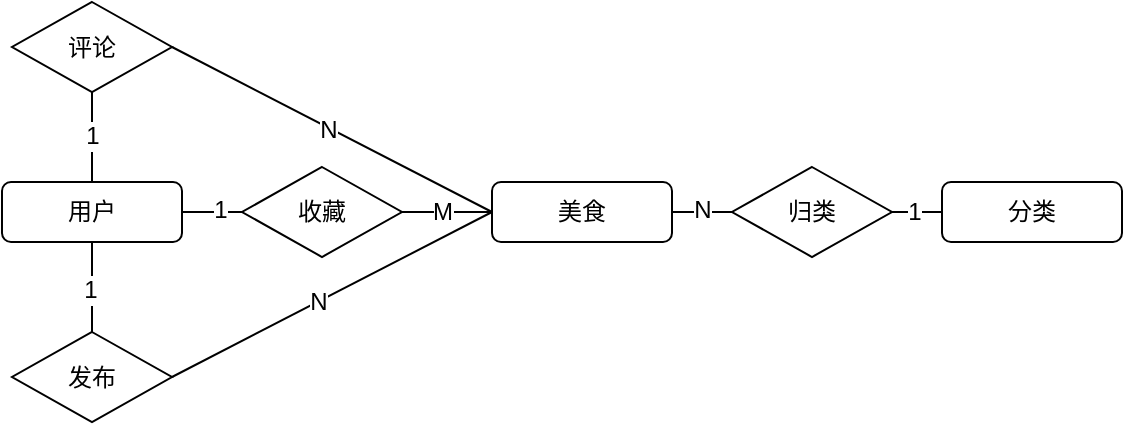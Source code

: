 <mxfile version="26.2.14">
  <diagram name="Page-1" id="9OhKOkV_mPs7GRqaQnFj">
    <mxGraphModel dx="705" dy="780" grid="1" gridSize="15" guides="1" tooltips="1" connect="1" arrows="1" fold="1" page="1" pageScale="1" pageWidth="850" pageHeight="1100" math="0" shadow="0">
      <root>
        <mxCell id="0" />
        <mxCell id="1" parent="0" />
        <mxCell id="NuPOkmNerUYuCZftRO_D-1" value="用户" style="rounded=1;whiteSpace=wrap;html=1;" parent="1" vertex="1">
          <mxGeometry x="90" y="270" width="90" height="30" as="geometry" />
        </mxCell>
        <mxCell id="NuPOkmNerUYuCZftRO_D-24" value="美食" style="rounded=1;whiteSpace=wrap;html=1;" parent="1" vertex="1">
          <mxGeometry x="335" y="270" width="90" height="30" as="geometry" />
        </mxCell>
        <mxCell id="NuPOkmNerUYuCZftRO_D-25" value="收藏" style="rhombus;whiteSpace=wrap;html=1;" parent="1" vertex="1">
          <mxGeometry x="210" y="262.5" width="80" height="45" as="geometry" />
        </mxCell>
        <mxCell id="NuPOkmNerUYuCZftRO_D-26" value="" style="endArrow=none;html=1;rounded=0;fontSize=12;startSize=8;endSize=8;curved=1;exitX=1;exitY=0.5;exitDx=0;exitDy=0;entryX=0;entryY=0.5;entryDx=0;entryDy=0;" parent="1" source="NuPOkmNerUYuCZftRO_D-1" target="NuPOkmNerUYuCZftRO_D-25" edge="1">
          <mxGeometry width="50" height="50" relative="1" as="geometry">
            <mxPoint x="345" y="425" as="sourcePoint" />
            <mxPoint x="395" y="375" as="targetPoint" />
          </mxGeometry>
        </mxCell>
        <mxCell id="NuPOkmNerUYuCZftRO_D-28" value="1" style="edgeLabel;html=1;align=center;verticalAlign=middle;resizable=0;points=[];fontSize=12;" parent="NuPOkmNerUYuCZftRO_D-26" vertex="1" connectable="0">
          <mxGeometry x="0.267" y="1" relative="1" as="geometry">
            <mxPoint as="offset" />
          </mxGeometry>
        </mxCell>
        <mxCell id="NuPOkmNerUYuCZftRO_D-27" value="" style="endArrow=none;html=1;rounded=0;fontSize=12;startSize=8;endSize=8;curved=1;exitX=1;exitY=0.5;exitDx=0;exitDy=0;entryX=0;entryY=0.5;entryDx=0;entryDy=0;" parent="1" source="NuPOkmNerUYuCZftRO_D-25" target="NuPOkmNerUYuCZftRO_D-24" edge="1">
          <mxGeometry width="50" height="50" relative="1" as="geometry">
            <mxPoint x="345" y="425" as="sourcePoint" />
            <mxPoint x="315" y="285" as="targetPoint" />
          </mxGeometry>
        </mxCell>
        <mxCell id="NuPOkmNerUYuCZftRO_D-29" value="M" style="edgeLabel;html=1;align=center;verticalAlign=middle;resizable=0;points=[];fontSize=12;" parent="NuPOkmNerUYuCZftRO_D-27" vertex="1" connectable="0">
          <mxGeometry x="-0.12" relative="1" as="geometry">
            <mxPoint as="offset" />
          </mxGeometry>
        </mxCell>
        <mxCell id="NuPOkmNerUYuCZftRO_D-31" value="评论" style="rhombus;whiteSpace=wrap;html=1;" parent="1" vertex="1">
          <mxGeometry x="95" y="180" width="80" height="45" as="geometry" />
        </mxCell>
        <mxCell id="NuPOkmNerUYuCZftRO_D-32" value="" style="endArrow=none;html=1;rounded=0;fontSize=12;startSize=8;endSize=8;curved=1;entryX=0.5;entryY=1;entryDx=0;entryDy=0;exitX=0.5;exitY=0;exitDx=0;exitDy=0;" parent="1" source="NuPOkmNerUYuCZftRO_D-1" target="NuPOkmNerUYuCZftRO_D-31" edge="1">
          <mxGeometry width="50" height="50" relative="1" as="geometry">
            <mxPoint x="345" y="425" as="sourcePoint" />
            <mxPoint x="395" y="375" as="targetPoint" />
          </mxGeometry>
        </mxCell>
        <mxCell id="NuPOkmNerUYuCZftRO_D-34" value="1" style="edgeLabel;html=1;align=center;verticalAlign=middle;resizable=0;points=[];fontSize=12;" parent="NuPOkmNerUYuCZftRO_D-32" vertex="1" connectable="0">
          <mxGeometry x="0.022" y="-3" relative="1" as="geometry">
            <mxPoint x="-3" as="offset" />
          </mxGeometry>
        </mxCell>
        <mxCell id="NuPOkmNerUYuCZftRO_D-33" value="" style="endArrow=none;html=1;rounded=0;fontSize=12;startSize=8;endSize=8;curved=1;exitX=1;exitY=0.5;exitDx=0;exitDy=0;entryX=0;entryY=0.5;entryDx=0;entryDy=0;" parent="1" source="NuPOkmNerUYuCZftRO_D-31" target="NuPOkmNerUYuCZftRO_D-24" edge="1">
          <mxGeometry width="50" height="50" relative="1" as="geometry">
            <mxPoint x="345" y="425" as="sourcePoint" />
            <mxPoint x="395" y="375" as="targetPoint" />
          </mxGeometry>
        </mxCell>
        <mxCell id="NuPOkmNerUYuCZftRO_D-35" value="N" style="edgeLabel;html=1;align=center;verticalAlign=middle;resizable=0;points=[];fontSize=12;" parent="NuPOkmNerUYuCZftRO_D-33" vertex="1" connectable="0">
          <mxGeometry x="-0.029" relative="1" as="geometry">
            <mxPoint y="1" as="offset" />
          </mxGeometry>
        </mxCell>
        <mxCell id="NuPOkmNerUYuCZftRO_D-36" value="发布" style="rhombus;whiteSpace=wrap;html=1;" parent="1" vertex="1">
          <mxGeometry x="95" y="345" width="80" height="45" as="geometry" />
        </mxCell>
        <mxCell id="NuPOkmNerUYuCZftRO_D-38" value="" style="endArrow=none;html=1;rounded=0;fontSize=12;startSize=8;endSize=8;curved=1;entryX=0.5;entryY=1;entryDx=0;entryDy=0;" parent="1" source="NuPOkmNerUYuCZftRO_D-36" target="NuPOkmNerUYuCZftRO_D-1" edge="1">
          <mxGeometry width="50" height="50" relative="1" as="geometry">
            <mxPoint x="345" y="425" as="sourcePoint" />
            <mxPoint x="395" y="375" as="targetPoint" />
          </mxGeometry>
        </mxCell>
        <mxCell id="NuPOkmNerUYuCZftRO_D-40" value="1" style="edgeLabel;html=1;align=center;verticalAlign=middle;resizable=0;points=[];fontSize=12;" parent="NuPOkmNerUYuCZftRO_D-38" vertex="1" connectable="0">
          <mxGeometry x="-0.067" y="1" relative="1" as="geometry">
            <mxPoint as="offset" />
          </mxGeometry>
        </mxCell>
        <mxCell id="NuPOkmNerUYuCZftRO_D-39" value="" style="endArrow=none;html=1;rounded=0;fontSize=12;startSize=8;endSize=8;curved=1;exitX=1;exitY=0.5;exitDx=0;exitDy=0;entryX=0;entryY=0.5;entryDx=0;entryDy=0;" parent="1" source="NuPOkmNerUYuCZftRO_D-36" target="NuPOkmNerUYuCZftRO_D-24" edge="1">
          <mxGeometry width="50" height="50" relative="1" as="geometry">
            <mxPoint x="345" y="425" as="sourcePoint" />
            <mxPoint x="210" y="367.5" as="targetPoint" />
          </mxGeometry>
        </mxCell>
        <mxCell id="NuPOkmNerUYuCZftRO_D-41" value="N" style="edgeLabel;html=1;align=center;verticalAlign=middle;resizable=0;points=[];fontSize=12;" parent="NuPOkmNerUYuCZftRO_D-39" vertex="1" connectable="0">
          <mxGeometry x="-0.086" y="1" relative="1" as="geometry">
            <mxPoint y="1" as="offset" />
          </mxGeometry>
        </mxCell>
        <mxCell id="NuPOkmNerUYuCZftRO_D-42" value="归类" style="rhombus;whiteSpace=wrap;html=1;" parent="1" vertex="1">
          <mxGeometry x="455" y="262.5" width="80" height="45" as="geometry" />
        </mxCell>
        <mxCell id="NuPOkmNerUYuCZftRO_D-43" value="分类" style="rounded=1;whiteSpace=wrap;html=1;" parent="1" vertex="1">
          <mxGeometry x="560" y="270" width="90" height="30" as="geometry" />
        </mxCell>
        <mxCell id="NuPOkmNerUYuCZftRO_D-44" value="" style="endArrow=none;html=1;rounded=0;fontSize=12;startSize=8;endSize=8;curved=1;exitX=1;exitY=0.5;exitDx=0;exitDy=0;entryX=0;entryY=0.5;entryDx=0;entryDy=0;" parent="1" target="NuPOkmNerUYuCZftRO_D-42" edge="1">
          <mxGeometry width="50" height="50" relative="1" as="geometry">
            <mxPoint x="425" y="285" as="sourcePoint" />
            <mxPoint x="520" y="217.5" as="targetPoint" />
          </mxGeometry>
        </mxCell>
        <mxCell id="NuPOkmNerUYuCZftRO_D-47" value="N" style="edgeLabel;html=1;align=center;verticalAlign=middle;resizable=0;points=[];fontSize=12;" parent="NuPOkmNerUYuCZftRO_D-44" vertex="1" connectable="0">
          <mxGeometry y="2" relative="1" as="geometry">
            <mxPoint y="1" as="offset" />
          </mxGeometry>
        </mxCell>
        <mxCell id="NuPOkmNerUYuCZftRO_D-45" value="" style="endArrow=none;html=1;rounded=0;fontSize=12;startSize=8;endSize=8;curved=1;exitX=1;exitY=0.5;exitDx=0;exitDy=0;entryX=0;entryY=0.5;entryDx=0;entryDy=0;" parent="1" source="NuPOkmNerUYuCZftRO_D-42" target="NuPOkmNerUYuCZftRO_D-43" edge="1">
          <mxGeometry width="50" height="50" relative="1" as="geometry">
            <mxPoint x="470" y="267.5" as="sourcePoint" />
            <mxPoint x="520" y="217.5" as="targetPoint" />
          </mxGeometry>
        </mxCell>
        <mxCell id="NuPOkmNerUYuCZftRO_D-46" value="1" style="edgeLabel;html=1;align=center;verticalAlign=middle;resizable=0;points=[];fontSize=12;" parent="NuPOkmNerUYuCZftRO_D-45" vertex="1" connectable="0">
          <mxGeometry x="-0.12" y="1" relative="1" as="geometry">
            <mxPoint y="1" as="offset" />
          </mxGeometry>
        </mxCell>
      </root>
    </mxGraphModel>
  </diagram>
</mxfile>
